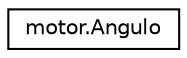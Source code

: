digraph "Gráfico de Hierarquia de Classes"
{
  edge [fontname="Helvetica",fontsize="10",labelfontname="Helvetica",labelfontsize="10"];
  node [fontname="Helvetica",fontsize="10",shape=record];
  rankdir="LR";
  Node1 [label="motor.Angulo",height=0.2,width=0.4,color="black", fillcolor="white", style="filled",URL="$classmotor_1_1Angulo.html",tooltip="Classe que cuida dos ângulos, armazenados em graus, que devem estar entre 180 (inclusive) e -180..."];
}

